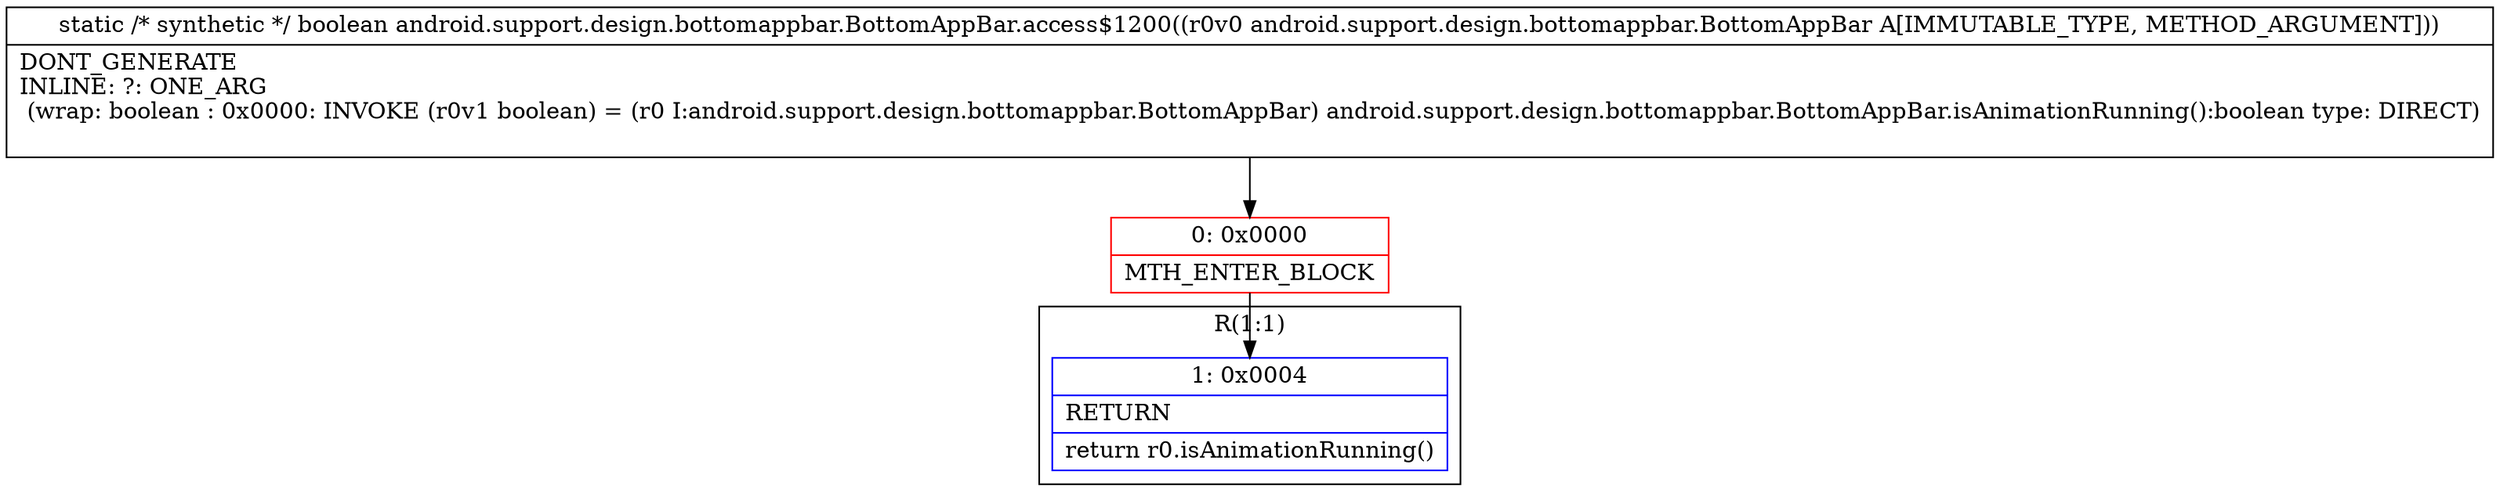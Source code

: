digraph "CFG forandroid.support.design.bottomappbar.BottomAppBar.access$1200(Landroid\/support\/design\/bottomappbar\/BottomAppBar;)Z" {
subgraph cluster_Region_582476124 {
label = "R(1:1)";
node [shape=record,color=blue];
Node_1 [shape=record,label="{1\:\ 0x0004|RETURN\l|return r0.isAnimationRunning()\l}"];
}
Node_0 [shape=record,color=red,label="{0\:\ 0x0000|MTH_ENTER_BLOCK\l}"];
MethodNode[shape=record,label="{static \/* synthetic *\/ boolean android.support.design.bottomappbar.BottomAppBar.access$1200((r0v0 android.support.design.bottomappbar.BottomAppBar A[IMMUTABLE_TYPE, METHOD_ARGUMENT]))  | DONT_GENERATE\lINLINE: ?: ONE_ARG  \l  (wrap: boolean : 0x0000: INVOKE  (r0v1 boolean) = (r0 I:android.support.design.bottomappbar.BottomAppBar) android.support.design.bottomappbar.BottomAppBar.isAnimationRunning():boolean type: DIRECT)\l\l}"];
MethodNode -> Node_0;
Node_0 -> Node_1;
}

